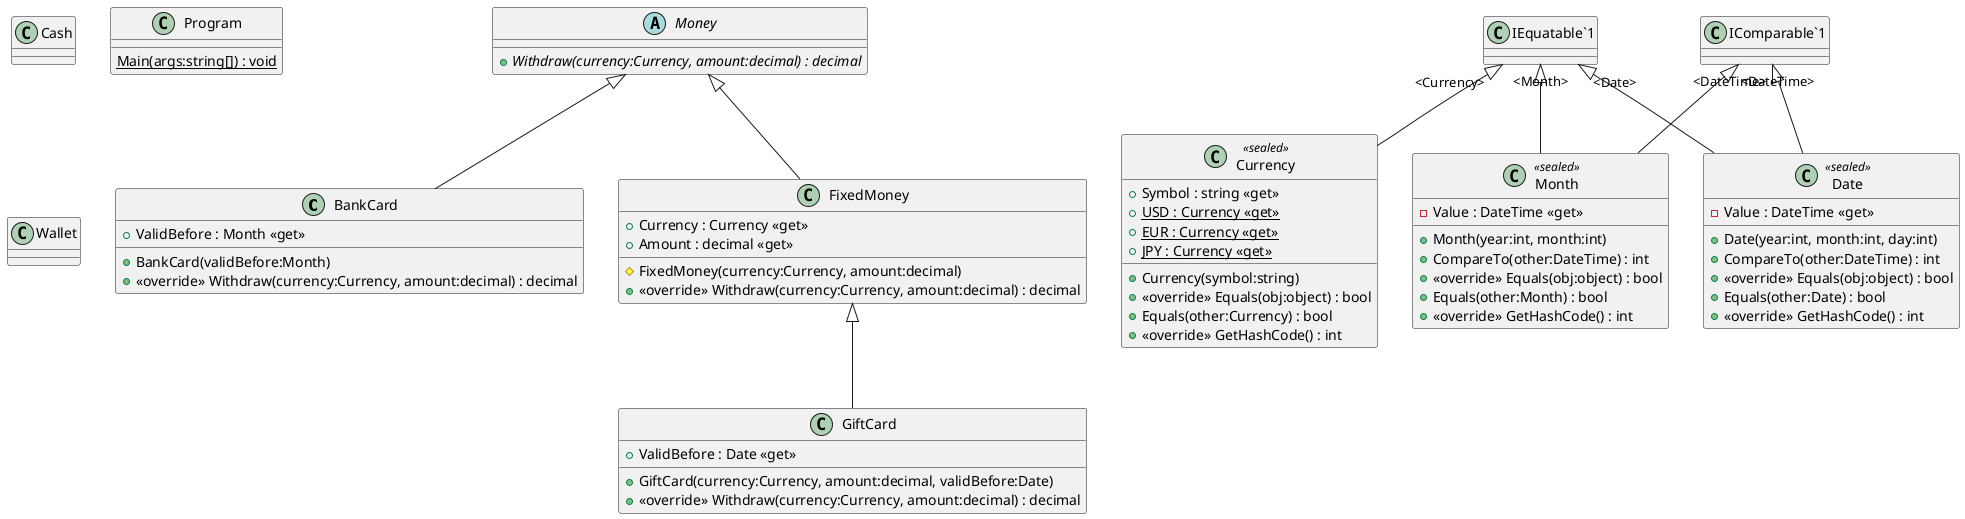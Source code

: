@startuml
class BankCard {
    + ValidBefore : Month <<get>>
    + BankCard(validBefore:Month)
    + <<override>> Withdraw(currency:Currency, amount:decimal) : decimal
}
Money <|-- BankCard
class Cash {
}
class Currency <<sealed>> {
    + Symbol : string <<get>>
    + Currency(symbol:string)
    + {static} USD : Currency <<get>>
    + {static} EUR : Currency <<get>>
    + {static} JPY : Currency <<get>>
    + <<override>> Equals(obj:object) : bool
    + Equals(other:Currency) : bool
    + <<override>> GetHashCode() : int
}
"IEquatable`1" "<Currency>" <|-- Currency
class Date <<sealed>> {
    - Value : DateTime <<get>>
    + Date(year:int, month:int, day:int)
    + CompareTo(other:DateTime) : int
    + <<override>> Equals(obj:object) : bool
    + Equals(other:Date) : bool
    + <<override>> GetHashCode() : int
}
"IEquatable`1" "<Date>" <|-- Date
"IComparable`1" "<DateTime>" <|-- Date
class FixedMoney {
    + Currency : Currency <<get>>
    + Amount : decimal <<get>>
    # FixedMoney(currency:Currency, amount:decimal)
    + <<override>> Withdraw(currency:Currency, amount:decimal) : decimal
}
Money <|-- FixedMoney
class GiftCard {
    + ValidBefore : Date <<get>>
    + GiftCard(currency:Currency, amount:decimal, validBefore:Date)
    + <<override>> Withdraw(currency:Currency, amount:decimal) : decimal
}
FixedMoney <|-- GiftCard
abstract class Money {
    + {abstract} Withdraw(currency:Currency, amount:decimal) : decimal
}
class Month <<sealed>> {
    - Value : DateTime <<get>>
    + Month(year:int, month:int)
    + CompareTo(other:DateTime) : int
    + <<override>> Equals(obj:object) : bool
    + Equals(other:Month) : bool
    + <<override>> GetHashCode() : int
}
"IEquatable`1" "<Month>" <|-- Month
"IComparable`1" "<DateTime>" <|-- Month
class Program {
    {static} Main(args:string[]) : void
}
class Wallet {
}
@enduml
